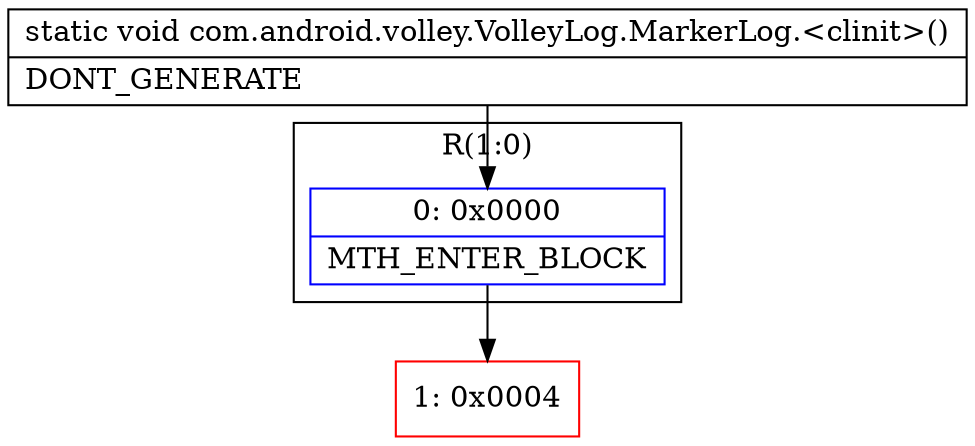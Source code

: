 digraph "CFG forcom.android.volley.VolleyLog.MarkerLog.\<clinit\>()V" {
subgraph cluster_Region_167457898 {
label = "R(1:0)";
node [shape=record,color=blue];
Node_0 [shape=record,label="{0\:\ 0x0000|MTH_ENTER_BLOCK\l}"];
}
Node_1 [shape=record,color=red,label="{1\:\ 0x0004}"];
MethodNode[shape=record,label="{static void com.android.volley.VolleyLog.MarkerLog.\<clinit\>()  | DONT_GENERATE\l}"];
MethodNode -> Node_0;
Node_0 -> Node_1;
}

